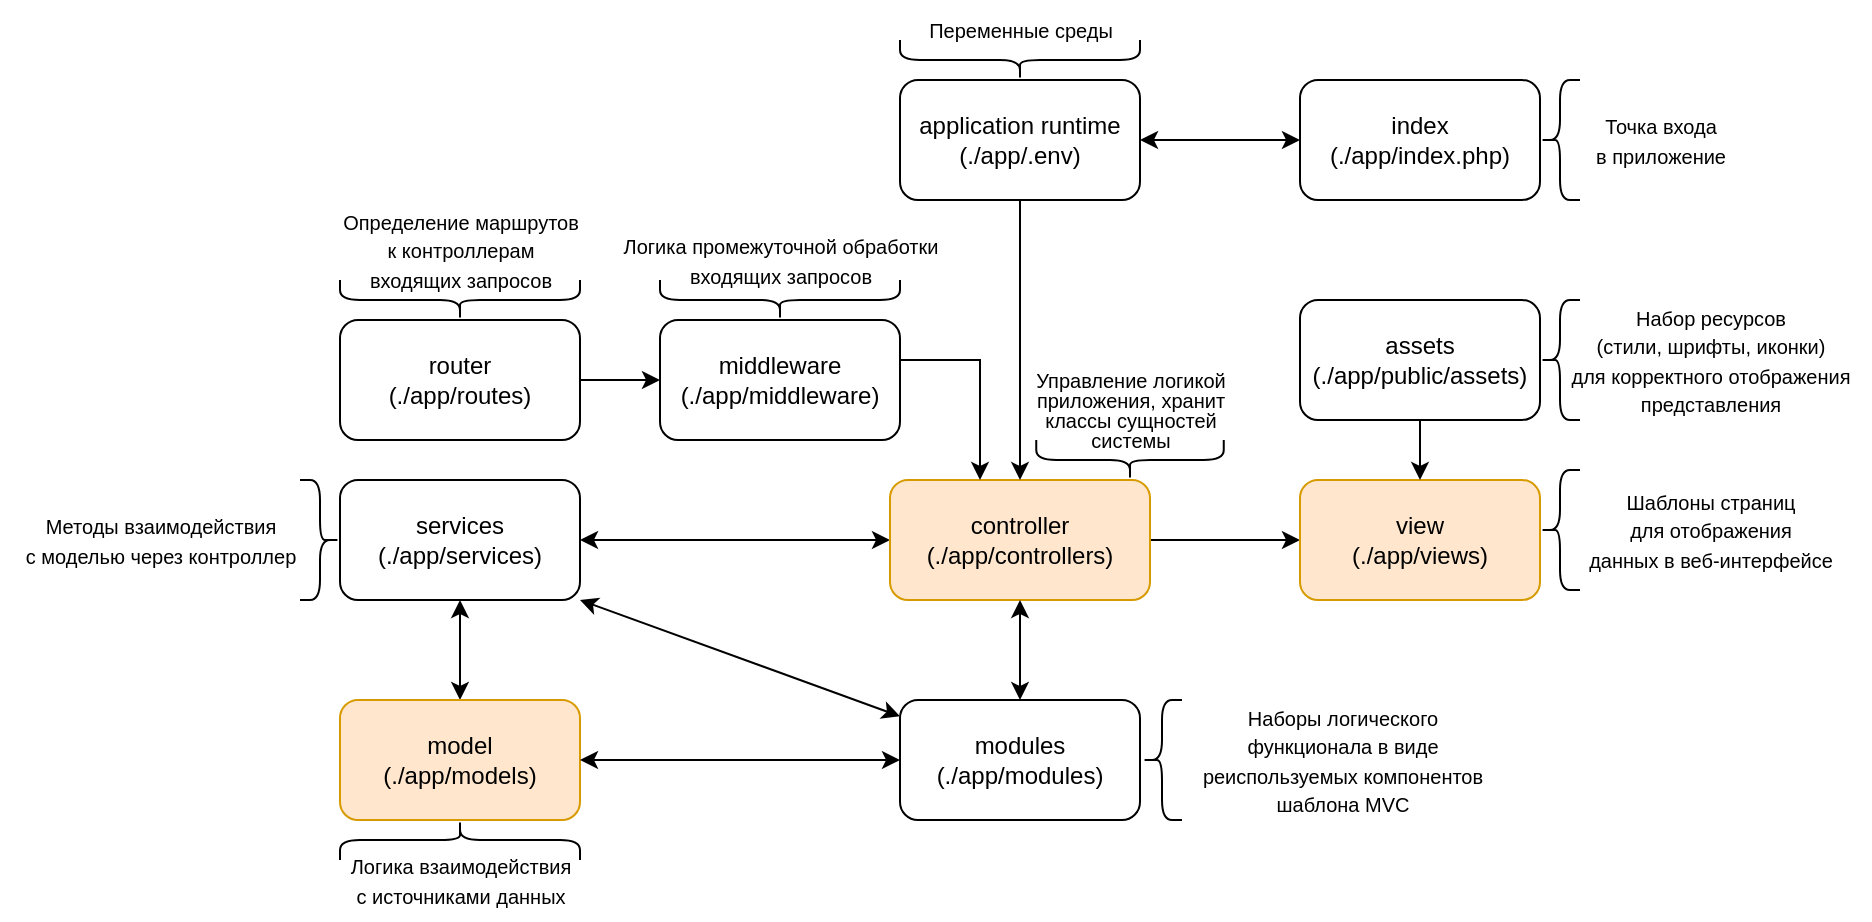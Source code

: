 <mxfile version="20.7.4" type="google"><diagram id="R2lEEEUBdFMjLlhIrx00" name="Page-1"><mxGraphModel grid="1" page="1" gridSize="10" guides="1" tooltips="1" connect="1" arrows="1" fold="1" pageScale="1" pageWidth="850" pageHeight="1100" math="0" shadow="0" extFonts="Permanent Marker^https://fonts.googleapis.com/css?family=Permanent+Marker"><root><mxCell id="0"/><mxCell id="1" parent="0"/><mxCell id="iTI2YGmVjNECG8V2_RTn-14" style="edgeStyle=orthogonalEdgeStyle;rounded=0;orthogonalLoop=1;jettySize=auto;html=1;exitX=1;exitY=0.5;exitDx=0;exitDy=0;entryX=0;entryY=0.5;entryDx=0;entryDy=0;startArrow=classic;startFill=1;" edge="1" parent="1" source="iTI2YGmVjNECG8V2_RTn-1" target="iTI2YGmVjNECG8V2_RTn-3"><mxGeometry relative="1" as="geometry"/></mxCell><mxCell id="iTI2YGmVjNECG8V2_RTn-1" value="services&lt;br&gt;(./app/services)" style="rounded=1;whiteSpace=wrap;html=1;" vertex="1" parent="1"><mxGeometry x="-4590" y="-2790" width="120" height="60" as="geometry"/></mxCell><mxCell id="iTI2YGmVjNECG8V2_RTn-13" style="edgeStyle=orthogonalEdgeStyle;rounded=0;orthogonalLoop=1;jettySize=auto;html=1;exitX=0.5;exitY=0;exitDx=0;exitDy=0;entryX=0.5;entryY=1;entryDx=0;entryDy=0;startArrow=classic;startFill=1;" edge="1" parent="1" source="iTI2YGmVjNECG8V2_RTn-2" target="iTI2YGmVjNECG8V2_RTn-1"><mxGeometry relative="1" as="geometry"/></mxCell><mxCell id="iTI2YGmVjNECG8V2_RTn-24" style="rounded=0;orthogonalLoop=1;jettySize=auto;html=1;exitX=1;exitY=1;exitDx=0;exitDy=0;startArrow=classic;startFill=1;" edge="1" parent="1" source="iTI2YGmVjNECG8V2_RTn-1" target="iTI2YGmVjNECG8V2_RTn-23"><mxGeometry relative="1" as="geometry"/></mxCell><mxCell id="iTI2YGmVjNECG8V2_RTn-2" value="model&lt;br&gt;(./app/models)" style="rounded=1;whiteSpace=wrap;html=1;fillColor=#ffe6cc;strokeColor=#d79b00;" vertex="1" parent="1"><mxGeometry x="-4590" y="-2680" width="120" height="60" as="geometry"/></mxCell><mxCell id="iTI2YGmVjNECG8V2_RTn-11" style="edgeStyle=orthogonalEdgeStyle;rounded=0;orthogonalLoop=1;jettySize=auto;html=1;exitX=1;exitY=0.5;exitDx=0;exitDy=0;" edge="1" parent="1" source="iTI2YGmVjNECG8V2_RTn-3" target="iTI2YGmVjNECG8V2_RTn-5"><mxGeometry relative="1" as="geometry"/></mxCell><mxCell id="iTI2YGmVjNECG8V2_RTn-3" value="controller&lt;br&gt;(./app/controllers)" style="rounded=1;whiteSpace=wrap;html=1;fillColor=#ffe6cc;strokeColor=#d79b00;" vertex="1" parent="1"><mxGeometry x="-4315" y="-2790" width="130" height="60" as="geometry"/></mxCell><mxCell id="iTI2YGmVjNECG8V2_RTn-5" value="view&lt;br&gt;(./app/views)" style="rounded=1;whiteSpace=wrap;html=1;fillColor=#ffe6cc;strokeColor=#d79b00;" vertex="1" parent="1"><mxGeometry x="-4110" y="-2790" width="120" height="60" as="geometry"/></mxCell><mxCell id="iTI2YGmVjNECG8V2_RTn-12" style="edgeStyle=orthogonalEdgeStyle;rounded=0;orthogonalLoop=1;jettySize=auto;html=1;exitX=0.5;exitY=1;exitDx=0;exitDy=0;" edge="1" parent="1" source="iTI2YGmVjNECG8V2_RTn-6" target="iTI2YGmVjNECG8V2_RTn-5"><mxGeometry relative="1" as="geometry"><Array as="points"><mxPoint x="-4050" y="-2840"/><mxPoint x="-4050" y="-2840"/></Array></mxGeometry></mxCell><mxCell id="iTI2YGmVjNECG8V2_RTn-6" value="assets&lt;br&gt;(./app/public/assets)" style="rounded=1;whiteSpace=wrap;html=1;" vertex="1" parent="1"><mxGeometry x="-4110" y="-2880" width="120" height="60" as="geometry"/></mxCell><mxCell id="iTI2YGmVjNECG8V2_RTn-17" style="edgeStyle=orthogonalEdgeStyle;rounded=0;orthogonalLoop=1;jettySize=auto;html=1;exitX=0.5;exitY=1;exitDx=0;exitDy=0;" edge="1" parent="1" source="iTI2YGmVjNECG8V2_RTn-7" target="iTI2YGmVjNECG8V2_RTn-3"><mxGeometry relative="1" as="geometry"><Array as="points"><mxPoint x="-4250" y="-2820"/><mxPoint x="-4250" y="-2820"/></Array></mxGeometry></mxCell><mxCell id="iTI2YGmVjNECG8V2_RTn-7" value="application runtime&lt;br&gt;(./app/.env)" style="rounded=1;whiteSpace=wrap;html=1;" vertex="1" parent="1"><mxGeometry x="-4310" y="-2990" width="120" height="60" as="geometry"/></mxCell><mxCell id="iTI2YGmVjNECG8V2_RTn-15" style="edgeStyle=orthogonalEdgeStyle;rounded=0;orthogonalLoop=1;jettySize=auto;html=1;exitX=1;exitY=0.5;exitDx=0;exitDy=0;entryX=0;entryY=0.5;entryDx=0;entryDy=0;" edge="1" parent="1" source="iTI2YGmVjNECG8V2_RTn-9" target="iTI2YGmVjNECG8V2_RTn-10"><mxGeometry relative="1" as="geometry"/></mxCell><mxCell id="iTI2YGmVjNECG8V2_RTn-9" value="router&lt;br&gt;(./app/routes)" style="rounded=1;whiteSpace=wrap;html=1;" vertex="1" parent="1"><mxGeometry x="-4590" y="-2870" width="120" height="60" as="geometry"/></mxCell><mxCell id="iTI2YGmVjNECG8V2_RTn-16" style="edgeStyle=orthogonalEdgeStyle;rounded=0;orthogonalLoop=1;jettySize=auto;html=1;exitX=1;exitY=0.5;exitDx=0;exitDy=0;" edge="1" parent="1" source="iTI2YGmVjNECG8V2_RTn-10"><mxGeometry relative="1" as="geometry"><mxPoint x="-4270" y="-2790" as="targetPoint"/><Array as="points"><mxPoint x="-4270" y="-2850"/><mxPoint x="-4270" y="-2790"/></Array></mxGeometry></mxCell><mxCell id="iTI2YGmVjNECG8V2_RTn-10" value="middleware&lt;br&gt;(./app/middleware)" style="rounded=1;whiteSpace=wrap;html=1;" vertex="1" parent="1"><mxGeometry x="-4430" y="-2870" width="120" height="60" as="geometry"/></mxCell><mxCell id="iTI2YGmVjNECG8V2_RTn-19" value="" style="edgeStyle=orthogonalEdgeStyle;rounded=0;orthogonalLoop=1;jettySize=auto;html=1;startArrow=classic;startFill=1;" edge="1" parent="1" source="iTI2YGmVjNECG8V2_RTn-18" target="iTI2YGmVjNECG8V2_RTn-7"><mxGeometry relative="1" as="geometry"/></mxCell><mxCell id="iTI2YGmVjNECG8V2_RTn-18" value="index&lt;br&gt;(./app/index.php)" style="rounded=1;whiteSpace=wrap;html=1;" vertex="1" parent="1"><mxGeometry x="-4110" y="-2990" width="120" height="60" as="geometry"/></mxCell><mxCell id="iTI2YGmVjNECG8V2_RTn-25" style="edgeStyle=orthogonalEdgeStyle;rounded=0;orthogonalLoop=1;jettySize=auto;html=1;startArrow=classic;startFill=1;" edge="1" parent="1" source="iTI2YGmVjNECG8V2_RTn-23" target="iTI2YGmVjNECG8V2_RTn-3"><mxGeometry relative="1" as="geometry"><Array as="points"/></mxGeometry></mxCell><mxCell id="iTI2YGmVjNECG8V2_RTn-26" style="edgeStyle=none;rounded=0;orthogonalLoop=1;jettySize=auto;html=1;exitX=0;exitY=0.5;exitDx=0;exitDy=0;entryX=1;entryY=0.5;entryDx=0;entryDy=0;startArrow=classic;startFill=1;" edge="1" parent="1" source="iTI2YGmVjNECG8V2_RTn-23" target="iTI2YGmVjNECG8V2_RTn-2"><mxGeometry relative="1" as="geometry"/></mxCell><mxCell id="iTI2YGmVjNECG8V2_RTn-23" value="modules&lt;br&gt;(./app/modules)" style="rounded=1;whiteSpace=wrap;html=1;" vertex="1" parent="1"><mxGeometry x="-4310" y="-2680" width="120" height="60" as="geometry"/></mxCell><mxCell id="iTI2YGmVjNECG8V2_RTn-29" value="" style="shape=curlyBracket;whiteSpace=wrap;html=1;rounded=1;labelPosition=left;verticalLabelPosition=middle;align=right;verticalAlign=middle;" vertex="1" parent="1"><mxGeometry x="-3990" y="-2990" width="20" height="60" as="geometry"/></mxCell><mxCell id="iTI2YGmVjNECG8V2_RTn-30" value="&lt;font style=&quot;font-size: 10px;&quot;&gt;Точка входа &lt;br&gt;в приложение&lt;/font&gt;" style="text;html=1;align=center;verticalAlign=middle;resizable=0;points=[];autosize=1;strokeColor=none;fillColor=none;" vertex="1" parent="1"><mxGeometry x="-3975" y="-2980" width="90" height="40" as="geometry"/></mxCell><mxCell id="iTI2YGmVjNECG8V2_RTn-31" value="" style="shape=curlyBracket;whiteSpace=wrap;html=1;rounded=1;labelPosition=left;verticalLabelPosition=middle;align=right;verticalAlign=middle;" vertex="1" parent="1"><mxGeometry x="-3990" y="-2880" width="20" height="60" as="geometry"/></mxCell><mxCell id="iTI2YGmVjNECG8V2_RTn-32" value="&lt;span style=&quot;font-size: 10px;&quot;&gt;Набор ресурсов &lt;br&gt;(стили, шрифты, иконки) &lt;br&gt;для корректного отображения &lt;br&gt;представления&lt;/span&gt;" style="text;html=1;align=center;verticalAlign=middle;resizable=0;points=[];autosize=1;strokeColor=none;fillColor=none;" vertex="1" parent="1"><mxGeometry x="-3985" y="-2885" width="160" height="70" as="geometry"/></mxCell><mxCell id="iTI2YGmVjNECG8V2_RTn-33" value="" style="shape=curlyBracket;whiteSpace=wrap;html=1;rounded=1;labelPosition=left;verticalLabelPosition=middle;align=right;verticalAlign=middle;" vertex="1" parent="1"><mxGeometry x="-3990" y="-2795" width="20" height="60" as="geometry"/></mxCell><mxCell id="iTI2YGmVjNECG8V2_RTn-34" value="&lt;span style=&quot;font-size: 10px;&quot;&gt;Шаблоны страниц &lt;br&gt;для отображения &lt;br&gt;данных в веб-интерфейсе&lt;/span&gt;" style="text;html=1;align=center;verticalAlign=middle;resizable=0;points=[];autosize=1;strokeColor=none;fillColor=none;" vertex="1" parent="1"><mxGeometry x="-3980" y="-2795" width="150" height="60" as="geometry"/></mxCell><mxCell id="iTI2YGmVjNECG8V2_RTn-35" value="" style="shape=curlyBracket;whiteSpace=wrap;html=1;rounded=1;labelPosition=left;verticalLabelPosition=middle;align=right;verticalAlign=middle;" vertex="1" parent="1"><mxGeometry x="-4189" y="-2680" width="20" height="60" as="geometry"/></mxCell><mxCell id="iTI2YGmVjNECG8V2_RTn-36" value="&lt;span style=&quot;font-size: 10px;&quot;&gt;Наборы логического &lt;br&gt;функционала в виде&lt;br&gt;реиспользуемых компонентов&lt;br&gt;шаблона MVC&lt;br&gt;&lt;/span&gt;" style="text;html=1;align=center;verticalAlign=middle;resizable=0;points=[];autosize=1;strokeColor=none;fillColor=none;" vertex="1" parent="1"><mxGeometry x="-4169" y="-2685" width="160" height="70" as="geometry"/></mxCell><mxCell id="iTI2YGmVjNECG8V2_RTn-37" value="&lt;span style=&quot;font-size: 10px;&quot;&gt;Логика промежуточной обработки&lt;br&gt;входящих запросов&lt;br&gt;&lt;/span&gt;" style="text;html=1;align=center;verticalAlign=middle;resizable=0;points=[];autosize=1;strokeColor=none;fillColor=none;" vertex="1" parent="1"><mxGeometry x="-4460" y="-2920" width="180" height="40" as="geometry"/></mxCell><mxCell id="iTI2YGmVjNECG8V2_RTn-38" value="" style="shape=curlyBracket;whiteSpace=wrap;html=1;rounded=1;labelPosition=left;verticalLabelPosition=middle;align=right;verticalAlign=middle;direction=north;" vertex="1" parent="1"><mxGeometry x="-4430" y="-2890" width="120" height="20" as="geometry"/></mxCell><mxCell id="iTI2YGmVjNECG8V2_RTn-39" value="&lt;span style=&quot;font-size: 10px;&quot;&gt;Определение маршрутов &lt;br&gt;к контроллерам&lt;br&gt;входящих запросов&lt;br&gt;&lt;/span&gt;" style="text;html=1;align=center;verticalAlign=middle;resizable=0;points=[];autosize=1;strokeColor=none;fillColor=none;" vertex="1" parent="1"><mxGeometry x="-4600" y="-2935" width="140" height="60" as="geometry"/></mxCell><mxCell id="iTI2YGmVjNECG8V2_RTn-40" value="" style="shape=curlyBracket;whiteSpace=wrap;html=1;rounded=1;labelPosition=left;verticalLabelPosition=middle;align=right;verticalAlign=middle;direction=north;" vertex="1" parent="1"><mxGeometry x="-4590" y="-2890" width="120" height="20" as="geometry"/></mxCell><mxCell id="iTI2YGmVjNECG8V2_RTn-41" value="&lt;span style=&quot;font-size: 10px;&quot;&gt;Переменные среды&lt;br&gt;&lt;/span&gt;" style="text;html=1;align=center;verticalAlign=middle;resizable=0;points=[];autosize=1;strokeColor=none;fillColor=none;" vertex="1" parent="1"><mxGeometry x="-4310" y="-3030" width="120" height="30" as="geometry"/></mxCell><mxCell id="iTI2YGmVjNECG8V2_RTn-42" value="" style="shape=curlyBracket;whiteSpace=wrap;html=1;rounded=1;labelPosition=left;verticalLabelPosition=middle;align=right;verticalAlign=middle;direction=north;" vertex="1" parent="1"><mxGeometry x="-4310" y="-3010" width="120" height="20" as="geometry"/></mxCell><mxCell id="iTI2YGmVjNECG8V2_RTn-49" value="" style="shape=curlyBracket;whiteSpace=wrap;html=1;rounded=1;labelPosition=left;verticalLabelPosition=middle;align=right;verticalAlign=middle;direction=south;" vertex="1" parent="1"><mxGeometry x="-4590" y="-2620" width="120" height="20" as="geometry"/></mxCell><mxCell id="iTI2YGmVjNECG8V2_RTn-50" value="&lt;span style=&quot;font-size: 10px;&quot;&gt;Логика взаимодействия &lt;br&gt;с источниками данных&lt;br&gt;&lt;/span&gt;" style="text;html=1;align=center;verticalAlign=middle;resizable=0;points=[];autosize=1;strokeColor=none;fillColor=none;" vertex="1" parent="1"><mxGeometry x="-4595" y="-2610" width="130" height="40" as="geometry"/></mxCell><mxCell id="iTI2YGmVjNECG8V2_RTn-51" value="" style="shape=curlyBracket;whiteSpace=wrap;html=1;rounded=1;labelPosition=left;verticalLabelPosition=middle;align=right;verticalAlign=middle;rotation=270;size=0.5;" vertex="1" parent="1"><mxGeometry x="-4205" y="-2846.87" width="20" height="93.75" as="geometry"/></mxCell><mxCell id="iTI2YGmVjNECG8V2_RTn-52" value="&lt;p style=&quot;line-height: 100%; font-size: 10px;&quot;&gt;&lt;span style=&quot;font-size: 10px;&quot;&gt;Управление логикой &lt;br&gt;приложения, хранит&lt;br&gt;классы сущностей&lt;br&gt;&lt;/span&gt;системы&lt;/p&gt;" style="text;html=1;align=center;verticalAlign=middle;resizable=0;points=[];autosize=1;strokeColor=none;fillColor=none;" vertex="1" parent="1"><mxGeometry x="-4255" y="-2860" width="120" height="70" as="geometry"/></mxCell><mxCell id="iTI2YGmVjNECG8V2_RTn-53" value="" style="shape=curlyBracket;whiteSpace=wrap;html=1;rounded=1;labelPosition=left;verticalLabelPosition=middle;align=right;verticalAlign=middle;rotation=180;" vertex="1" parent="1"><mxGeometry x="-4610" y="-2790" width="20" height="60" as="geometry"/></mxCell><mxCell id="iTI2YGmVjNECG8V2_RTn-54" value="&lt;span style=&quot;font-size: 10px;&quot;&gt;Методы взаимодействия &lt;br&gt;с моделью через контроллер&lt;br&gt;&lt;/span&gt;" style="text;html=1;align=center;verticalAlign=middle;resizable=0;points=[];autosize=1;strokeColor=none;fillColor=none;" vertex="1" parent="1"><mxGeometry x="-4760" y="-2780" width="160" height="40" as="geometry"/></mxCell></root></mxGraphModel></diagram></mxfile>